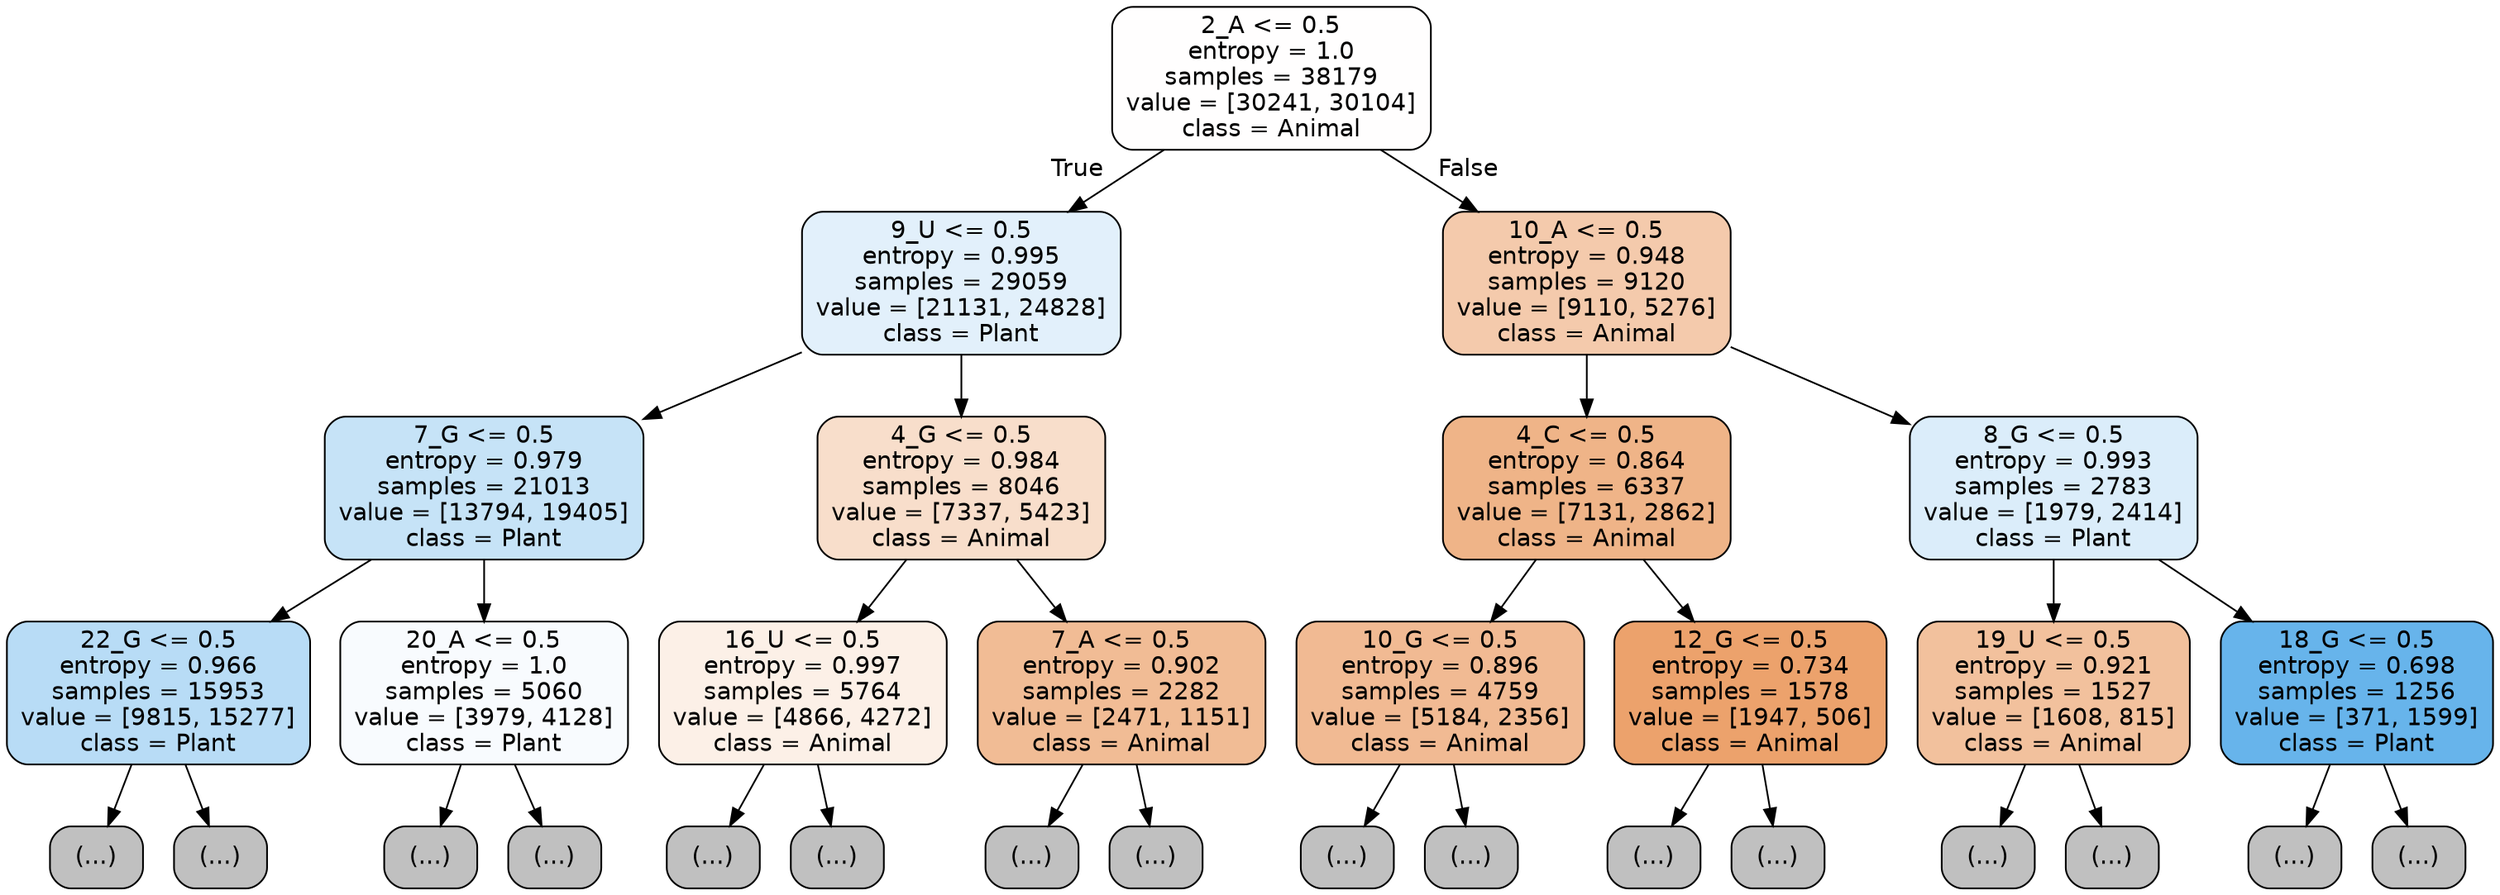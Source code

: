 digraph Tree {
node [shape=box, style="filled, rounded", color="black", fontname="helvetica"] ;
edge [fontname="helvetica"] ;
0 [label="2_A <= 0.5\nentropy = 1.0\nsamples = 38179\nvalue = [30241, 30104]\nclass = Animal", fillcolor="#fffefe"] ;
1 [label="9_U <= 0.5\nentropy = 0.995\nsamples = 29059\nvalue = [21131, 24828]\nclass = Plant", fillcolor="#e2f0fb"] ;
0 -> 1 [labeldistance=2.5, labelangle=45, headlabel="True"] ;
2 [label="7_G <= 0.5\nentropy = 0.979\nsamples = 21013\nvalue = [13794, 19405]\nclass = Plant", fillcolor="#c6e3f7"] ;
1 -> 2 ;
3 [label="22_G <= 0.5\nentropy = 0.966\nsamples = 15953\nvalue = [9815, 15277]\nclass = Plant", fillcolor="#b8dcf6"] ;
2 -> 3 ;
4 [label="(...)", fillcolor="#C0C0C0"] ;
3 -> 4 ;
6013 [label="(...)", fillcolor="#C0C0C0"] ;
3 -> 6013 ;
6830 [label="20_A <= 0.5\nentropy = 1.0\nsamples = 5060\nvalue = [3979, 4128]\nclass = Plant", fillcolor="#f8fbfe"] ;
2 -> 6830 ;
6831 [label="(...)", fillcolor="#C0C0C0"] ;
6830 -> 6831 ;
8730 [label="(...)", fillcolor="#C0C0C0"] ;
6830 -> 8730 ;
9309 [label="4_G <= 0.5\nentropy = 0.984\nsamples = 8046\nvalue = [7337, 5423]\nclass = Animal", fillcolor="#f8decb"] ;
1 -> 9309 ;
9310 [label="16_U <= 0.5\nentropy = 0.997\nsamples = 5764\nvalue = [4866, 4272]\nclass = Animal", fillcolor="#fcf0e7"] ;
9309 -> 9310 ;
9311 [label="(...)", fillcolor="#C0C0C0"] ;
9310 -> 9311 ;
11194 [label="(...)", fillcolor="#C0C0C0"] ;
9310 -> 11194 ;
11885 [label="7_A <= 0.5\nentropy = 0.902\nsamples = 2282\nvalue = [2471, 1151]\nclass = Animal", fillcolor="#f1bc95"] ;
9309 -> 11885 ;
11886 [label="(...)", fillcolor="#C0C0C0"] ;
11885 -> 11886 ;
12725 [label="(...)", fillcolor="#C0C0C0"] ;
11885 -> 12725 ;
13048 [label="10_A <= 0.5\nentropy = 0.948\nsamples = 9120\nvalue = [9110, 5276]\nclass = Animal", fillcolor="#f4caac"] ;
0 -> 13048 [labeldistance=2.5, labelangle=-45, headlabel="False"] ;
13049 [label="4_C <= 0.5\nentropy = 0.864\nsamples = 6337\nvalue = [7131, 2862]\nclass = Animal", fillcolor="#efb488"] ;
13048 -> 13049 ;
13050 [label="10_G <= 0.5\nentropy = 0.896\nsamples = 4759\nvalue = [5184, 2356]\nclass = Animal", fillcolor="#f1ba93"] ;
13049 -> 13050 ;
13051 [label="(...)", fillcolor="#C0C0C0"] ;
13050 -> 13051 ;
14520 [label="(...)", fillcolor="#C0C0C0"] ;
13050 -> 14520 ;
15413 [label="12_G <= 0.5\nentropy = 0.734\nsamples = 1578\nvalue = [1947, 506]\nclass = Animal", fillcolor="#eca26c"] ;
13049 -> 15413 ;
15414 [label="(...)", fillcolor="#C0C0C0"] ;
15413 -> 15414 ;
15869 [label="(...)", fillcolor="#C0C0C0"] ;
15413 -> 15869 ;
16038 [label="8_G <= 0.5\nentropy = 0.993\nsamples = 2783\nvalue = [1979, 2414]\nclass = Plant", fillcolor="#dbedfa"] ;
13048 -> 16038 ;
16039 [label="19_U <= 0.5\nentropy = 0.921\nsamples = 1527\nvalue = [1608, 815]\nclass = Animal", fillcolor="#f2c19d"] ;
16038 -> 16039 ;
16040 [label="(...)", fillcolor="#C0C0C0"] ;
16039 -> 16040 ;
16583 [label="(...)", fillcolor="#C0C0C0"] ;
16039 -> 16583 ;
16830 [label="18_G <= 0.5\nentropy = 0.698\nsamples = 1256\nvalue = [371, 1599]\nclass = Plant", fillcolor="#67b4eb"] ;
16038 -> 16830 ;
16831 [label="(...)", fillcolor="#C0C0C0"] ;
16830 -> 16831 ;
17046 [label="(...)", fillcolor="#C0C0C0"] ;
16830 -> 17046 ;
}